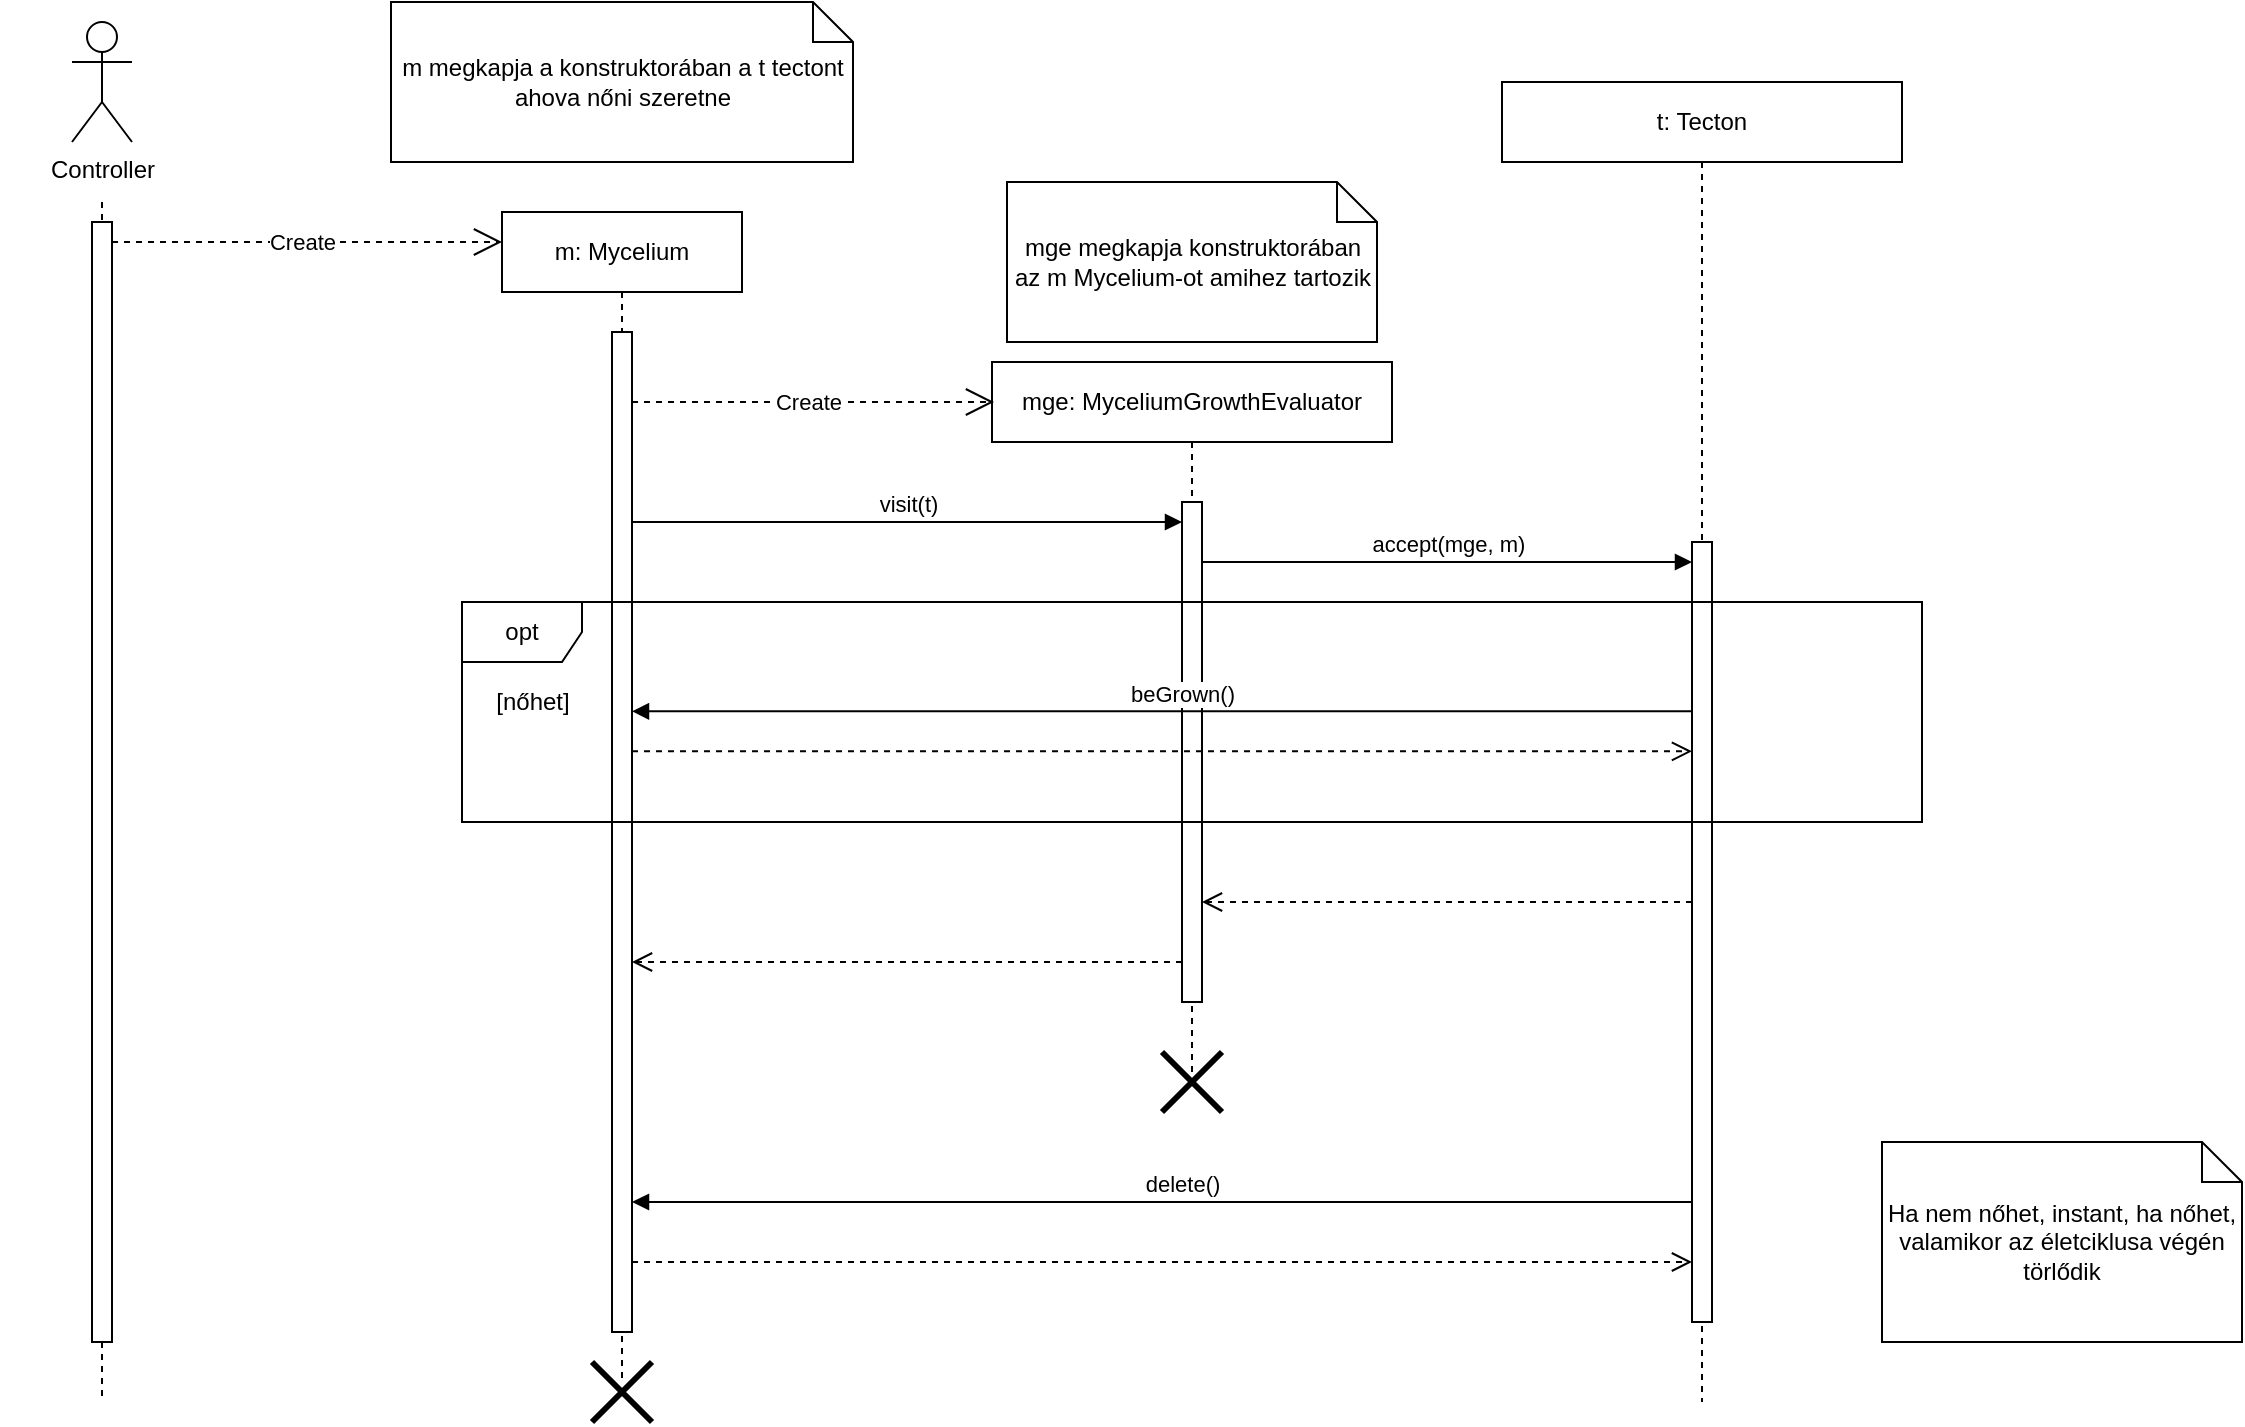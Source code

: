 <mxfile version="26.0.16" pages="8">
  <diagram name="MyceliumGrow" id="os-rR_QZ68PfVQjUXK_l">
    <mxGraphModel dx="1687" dy="984" grid="1" gridSize="10" guides="1" tooltips="1" connect="1" arrows="1" fold="1" page="1" pageScale="1" pageWidth="827" pageHeight="1169" math="0" shadow="0">
      <root>
        <mxCell id="0" />
        <mxCell id="1" parent="0" />
        <mxCell id="lVFUm1nHSPRErQTZZV4C-1" value="" style="shape=umlLifeline;perimeter=lifelinePerimeter;whiteSpace=wrap;html=1;container=1;dropTarget=0;collapsible=0;recursiveResize=0;outlineConnect=0;portConstraint=eastwest;newEdgeStyle={&quot;curved&quot;:0,&quot;rounded&quot;:0};size=0;" parent="1" vertex="1">
          <mxGeometry x="10" y="130" width="100" height="600" as="geometry" />
        </mxCell>
        <mxCell id="lVFUm1nHSPRErQTZZV4C-6" value="" style="html=1;points=[[0,0,0,0,5],[0,1,0,0,-5],[1,0,0,0,5],[1,1,0,0,-5]];perimeter=orthogonalPerimeter;outlineConnect=0;targetShapes=umlLifeline;portConstraint=eastwest;newEdgeStyle={&quot;curved&quot;:0,&quot;rounded&quot;:0};" parent="lVFUm1nHSPRErQTZZV4C-1" vertex="1">
          <mxGeometry x="45" y="10" width="10" height="560" as="geometry" />
        </mxCell>
        <mxCell id="lVFUm1nHSPRErQTZZV4C-2" value="Controller" style="shape=umlActor;verticalLabelPosition=bottom;verticalAlign=top;html=1;" parent="1" vertex="1">
          <mxGeometry x="45" y="40" width="30" height="60" as="geometry" />
        </mxCell>
        <mxCell id="lVFUm1nHSPRErQTZZV4C-3" value="m: Mycelium" style="shape=umlLifeline;perimeter=lifelinePerimeter;whiteSpace=wrap;html=1;container=1;dropTarget=0;collapsible=0;recursiveResize=0;outlineConnect=0;portConstraint=eastwest;newEdgeStyle={&quot;curved&quot;:0,&quot;rounded&quot;:0};size=40;" parent="1" vertex="1">
          <mxGeometry x="260" y="135" width="120" height="585" as="geometry" />
        </mxCell>
        <mxCell id="lVFUm1nHSPRErQTZZV4C-7" value="" style="html=1;points=[[0,0,0,0,5],[0,1,0,0,-5],[1,0,0,0,5],[1,1,0,0,-5]];perimeter=orthogonalPerimeter;outlineConnect=0;targetShapes=umlLifeline;portConstraint=eastwest;newEdgeStyle={&quot;curved&quot;:0,&quot;rounded&quot;:0};" parent="lVFUm1nHSPRErQTZZV4C-3" vertex="1">
          <mxGeometry x="55" y="60" width="10" height="500" as="geometry" />
        </mxCell>
        <mxCell id="lVFUm1nHSPRErQTZZV4C-4" value="Create" style="endArrow=open;endSize=12;dashed=1;html=1;rounded=0;" parent="1" source="lVFUm1nHSPRErQTZZV4C-6" edge="1">
          <mxGeometry x="-0.026" width="160" relative="1" as="geometry">
            <mxPoint x="70" y="150" as="sourcePoint" />
            <mxPoint x="260" y="150" as="targetPoint" />
            <mxPoint as="offset" />
          </mxGeometry>
        </mxCell>
        <mxCell id="lVFUm1nHSPRErQTZZV4C-5" value="&lt;span data-end=&quot;171&quot; data-start=&quot;144&quot;&gt;mge: MyceliumGrowthEvaluator&lt;/span&gt; " style="shape=umlLifeline;perimeter=lifelinePerimeter;whiteSpace=wrap;html=1;container=1;dropTarget=0;collapsible=0;recursiveResize=0;outlineConnect=0;portConstraint=eastwest;newEdgeStyle={&quot;curved&quot;:0,&quot;rounded&quot;:0};size=40;" parent="1" vertex="1">
          <mxGeometry x="505" y="210" width="200" height="360" as="geometry" />
        </mxCell>
        <mxCell id="lVFUm1nHSPRErQTZZV4C-8" value="" style="html=1;points=[[0,0,0,0,5],[0,1,0,0,-5],[1,0,0,0,5],[1,1,0,0,-5]];perimeter=orthogonalPerimeter;outlineConnect=0;targetShapes=umlLifeline;portConstraint=eastwest;newEdgeStyle={&quot;curved&quot;:0,&quot;rounded&quot;:0};" parent="lVFUm1nHSPRErQTZZV4C-5" vertex="1">
          <mxGeometry x="95" y="70" width="10" height="250" as="geometry" />
        </mxCell>
        <mxCell id="lVFUm1nHSPRErQTZZV4C-9" value="visit(t)" style="html=1;verticalAlign=bottom;endArrow=block;curved=0;rounded=0;" parent="1" edge="1">
          <mxGeometry relative="1" as="geometry">
            <mxPoint x="325" y="290" as="sourcePoint" />
            <mxPoint x="600.0" y="290" as="targetPoint" />
          </mxGeometry>
        </mxCell>
        <mxCell id="lVFUm1nHSPRErQTZZV4C-11" value="&lt;span data-end=&quot;171&quot; data-start=&quot;144&quot;&gt;t: Tecton&lt;/span&gt; " style="shape=umlLifeline;perimeter=lifelinePerimeter;whiteSpace=wrap;html=1;container=1;dropTarget=0;collapsible=0;recursiveResize=0;outlineConnect=0;portConstraint=eastwest;newEdgeStyle={&quot;curved&quot;:0,&quot;rounded&quot;:0};size=40;" parent="1" vertex="1">
          <mxGeometry x="760" y="70" width="200" height="660" as="geometry" />
        </mxCell>
        <mxCell id="lVFUm1nHSPRErQTZZV4C-13" value="" style="html=1;points=[[0,0,0,0,5],[0,1,0,0,-5],[1,0,0,0,5],[1,1,0,0,-5]];perimeter=orthogonalPerimeter;outlineConnect=0;targetShapes=umlLifeline;portConstraint=eastwest;newEdgeStyle={&quot;curved&quot;:0,&quot;rounded&quot;:0};" parent="lVFUm1nHSPRErQTZZV4C-11" vertex="1">
          <mxGeometry x="95" y="230" width="10" height="390" as="geometry" />
        </mxCell>
        <mxCell id="lVFUm1nHSPRErQTZZV4C-14" value="accept(mge, m)" style="html=1;verticalAlign=bottom;endArrow=block;curved=0;rounded=0;" parent="1" source="lVFUm1nHSPRErQTZZV4C-8" target="lVFUm1nHSPRErQTZZV4C-13" edge="1">
          <mxGeometry relative="1" as="geometry">
            <mxPoint x="730" y="225" as="sourcePoint" />
            <Array as="points">
              <mxPoint x="740" y="310" />
            </Array>
          </mxGeometry>
        </mxCell>
        <mxCell id="lVFUm1nHSPRErQTZZV4C-15" value="" style="html=1;verticalAlign=bottom;endArrow=open;dashed=1;endSize=8;curved=0;rounded=0;" parent="1" edge="1">
          <mxGeometry relative="1" as="geometry">
            <mxPoint x="610.0" y="480" as="targetPoint" />
            <mxPoint x="855.0" y="480" as="sourcePoint" />
            <Array as="points">
              <mxPoint x="730" y="480" />
            </Array>
          </mxGeometry>
        </mxCell>
        <mxCell id="lVFUm1nHSPRErQTZZV4C-17" value="opt" style="shape=umlFrame;whiteSpace=wrap;html=1;pointerEvents=0;" parent="1" vertex="1">
          <mxGeometry x="240" y="330" width="730" height="110" as="geometry" />
        </mxCell>
        <mxCell id="lVFUm1nHSPRErQTZZV4C-19" value="[nőhet]" style="text;html=1;align=center;verticalAlign=middle;resizable=0;points=[];autosize=1;" parent="1" vertex="1">
          <mxGeometry x="245" y="365" width="60" height="30" as="geometry" />
        </mxCell>
        <mxCell id="lVFUm1nHSPRErQTZZV4C-21" value="beGrown()" style="html=1;verticalAlign=bottom;endArrow=block;curved=0;rounded=0;" parent="1" edge="1">
          <mxGeometry x="-0.038" relative="1" as="geometry">
            <mxPoint x="855.0" y="384.66" as="sourcePoint" />
            <mxPoint x="325" y="384.66" as="targetPoint" />
            <Array as="points">
              <mxPoint x="600" y="384.66" />
            </Array>
            <mxPoint as="offset" />
          </mxGeometry>
        </mxCell>
        <mxCell id="lVFUm1nHSPRErQTZZV4C-22" value="" style="html=1;verticalAlign=bottom;endArrow=open;dashed=1;endSize=8;curved=0;rounded=0;" parent="1" edge="1">
          <mxGeometry relative="1" as="geometry">
            <mxPoint x="855.0" y="404.66" as="targetPoint" />
            <mxPoint x="325" y="404.66" as="sourcePoint" />
            <Array as="points">
              <mxPoint x="590" y="404.66" />
            </Array>
          </mxGeometry>
        </mxCell>
        <mxCell id="lVFUm1nHSPRErQTZZV4C-26" value="" style="html=1;verticalAlign=bottom;endArrow=open;dashed=1;endSize=8;curved=0;rounded=0;" parent="1" edge="1">
          <mxGeometry relative="1" as="geometry">
            <mxPoint x="325" y="510" as="targetPoint" />
            <mxPoint x="600.0" y="510" as="sourcePoint" />
          </mxGeometry>
        </mxCell>
        <mxCell id="lVFUm1nHSPRErQTZZV4C-28" value="Create" style="endArrow=open;endSize=12;dashed=1;html=1;rounded=0;" parent="1" source="lVFUm1nHSPRErQTZZV4C-7" edge="1">
          <mxGeometry x="-0.026" width="160" relative="1" as="geometry">
            <mxPoint x="322" y="230" as="sourcePoint" />
            <mxPoint x="506" y="230" as="targetPoint" />
            <mxPoint as="offset" />
          </mxGeometry>
        </mxCell>
        <mxCell id="lVFUm1nHSPRErQTZZV4C-29" value="" style="shape=umlDestroy;whiteSpace=wrap;html=1;strokeWidth=3;targetShapes=umlLifeline;" parent="1" vertex="1">
          <mxGeometry x="590" y="555" width="30" height="30" as="geometry" />
        </mxCell>
        <mxCell id="lVFUm1nHSPRErQTZZV4C-24" value="delete()" style="html=1;verticalAlign=bottom;endArrow=block;curved=0;rounded=0;" parent="1" edge="1">
          <mxGeometry x="-0.038" relative="1" as="geometry">
            <mxPoint x="855" y="630" as="sourcePoint" />
            <mxPoint x="325" y="630" as="targetPoint" />
            <Array as="points">
              <mxPoint x="600" y="630" />
            </Array>
            <mxPoint as="offset" />
          </mxGeometry>
        </mxCell>
        <mxCell id="lVFUm1nHSPRErQTZZV4C-25" value="" style="html=1;verticalAlign=bottom;endArrow=open;dashed=1;endSize=8;curved=0;rounded=0;" parent="1" edge="1">
          <mxGeometry relative="1" as="geometry">
            <mxPoint x="855.0" y="660" as="targetPoint" />
            <mxPoint x="325" y="660" as="sourcePoint" />
            <Array as="points">
              <mxPoint x="600" y="660" />
            </Array>
          </mxGeometry>
        </mxCell>
        <mxCell id="lVFUm1nHSPRErQTZZV4C-23" value="" style="shape=umlDestroy;whiteSpace=wrap;html=1;strokeWidth=3;targetShapes=umlLifeline;" parent="1" vertex="1">
          <mxGeometry x="305" y="710" width="30" height="30" as="geometry" />
        </mxCell>
        <mxCell id="aKTHg6ExhLx2GfZnhrRb-1" value="Ha nem nőhet, instant, ha nőhet, valamikor az életciklusa végén törlődik" style="shape=note;size=20;whiteSpace=wrap;html=1;" vertex="1" parent="1">
          <mxGeometry x="950" y="600" width="180" height="100" as="geometry" />
        </mxCell>
        <mxCell id="1KxoVsYjL2CxhF_v484l-1" value="m megkapja a konstruktorában a t tectont ahova nőni szeretne" style="shape=note;size=20;whiteSpace=wrap;html=1;" vertex="1" parent="1">
          <mxGeometry x="204.5" y="30" width="231" height="80" as="geometry" />
        </mxCell>
        <mxCell id="ZySD1Oni84O6KQRZwVa7-1" value="mge megkapja konstruktorában az m Mycelium-ot amihez tartozik" style="shape=note;size=20;whiteSpace=wrap;html=1;" vertex="1" parent="1">
          <mxGeometry x="512.5" y="120" width="185" height="80" as="geometry" />
        </mxCell>
      </root>
    </mxGraphModel>
  </diagram>
  <diagram name="MushroomBodyGrow" id="AVvhuX0Fgh2cvZuT2BZJ">
    <mxGraphModel dx="1434" dy="836" grid="1" gridSize="10" guides="1" tooltips="1" connect="1" arrows="1" fold="1" page="1" pageScale="1" pageWidth="827" pageHeight="1169" math="0" shadow="0">
      <root>
        <mxCell id="8-Ozfsdct8C57TaCM86q-0" />
        <mxCell id="8-Ozfsdct8C57TaCM86q-1" parent="8-Ozfsdct8C57TaCM86q-0" />
        <mxCell id="8-Ozfsdct8C57TaCM86q-2" value="" style="shape=umlLifeline;perimeter=lifelinePerimeter;whiteSpace=wrap;html=1;container=1;dropTarget=0;collapsible=0;recursiveResize=0;outlineConnect=0;portConstraint=eastwest;newEdgeStyle={&quot;curved&quot;:0,&quot;rounded&quot;:0};size=0;" vertex="1" parent="8-Ozfsdct8C57TaCM86q-1">
          <mxGeometry x="10" y="130" width="100" height="600" as="geometry" />
        </mxCell>
        <mxCell id="8-Ozfsdct8C57TaCM86q-3" value="" style="html=1;points=[[0,0,0,0,5],[0,1,0,0,-5],[1,0,0,0,5],[1,1,0,0,-5]];perimeter=orthogonalPerimeter;outlineConnect=0;targetShapes=umlLifeline;portConstraint=eastwest;newEdgeStyle={&quot;curved&quot;:0,&quot;rounded&quot;:0};" vertex="1" parent="8-Ozfsdct8C57TaCM86q-2">
          <mxGeometry x="45" y="10" width="10" height="560" as="geometry" />
        </mxCell>
        <mxCell id="8-Ozfsdct8C57TaCM86q-4" value="Controller" style="shape=umlActor;verticalLabelPosition=bottom;verticalAlign=top;html=1;" vertex="1" parent="8-Ozfsdct8C57TaCM86q-1">
          <mxGeometry x="45" y="40" width="30" height="60" as="geometry" />
        </mxCell>
        <mxCell id="8-Ozfsdct8C57TaCM86q-5" value="mb: MushroomBody" style="shape=umlLifeline;perimeter=lifelinePerimeter;whiteSpace=wrap;html=1;container=1;dropTarget=0;collapsible=0;recursiveResize=0;outlineConnect=0;portConstraint=eastwest;newEdgeStyle={&quot;curved&quot;:0,&quot;rounded&quot;:0};size=40;" vertex="1" parent="8-Ozfsdct8C57TaCM86q-1">
          <mxGeometry x="260" y="135" width="120" height="585" as="geometry" />
        </mxCell>
        <mxCell id="8-Ozfsdct8C57TaCM86q-6" value="" style="html=1;points=[[0,0,0,0,5],[0,1,0,0,-5],[1,0,0,0,5],[1,1,0,0,-5]];perimeter=orthogonalPerimeter;outlineConnect=0;targetShapes=umlLifeline;portConstraint=eastwest;newEdgeStyle={&quot;curved&quot;:0,&quot;rounded&quot;:0};" vertex="1" parent="8-Ozfsdct8C57TaCM86q-5">
          <mxGeometry x="55" y="60" width="10" height="500" as="geometry" />
        </mxCell>
        <mxCell id="8-Ozfsdct8C57TaCM86q-7" value="Create" style="endArrow=open;endSize=12;dashed=1;html=1;rounded=0;" edge="1" parent="8-Ozfsdct8C57TaCM86q-1" source="8-Ozfsdct8C57TaCM86q-3">
          <mxGeometry x="-0.026" width="160" relative="1" as="geometry">
            <mxPoint x="70" y="150" as="sourcePoint" />
            <mxPoint x="260" y="150" as="targetPoint" />
            <mxPoint as="offset" />
          </mxGeometry>
        </mxCell>
        <mxCell id="8-Ozfsdct8C57TaCM86q-8" value="&lt;span data-end=&quot;171&quot; data-start=&quot;144&quot;&gt;mbge: MushroomBodyGrowthEvaluator&lt;/span&gt; " style="shape=umlLifeline;perimeter=lifelinePerimeter;whiteSpace=wrap;html=1;container=1;dropTarget=0;collapsible=0;recursiveResize=0;outlineConnect=0;portConstraint=eastwest;newEdgeStyle={&quot;curved&quot;:0,&quot;rounded&quot;:0};size=40;" vertex="1" parent="8-Ozfsdct8C57TaCM86q-1">
          <mxGeometry x="505" y="210" width="200" height="360" as="geometry" />
        </mxCell>
        <mxCell id="8-Ozfsdct8C57TaCM86q-9" value="" style="html=1;points=[[0,0,0,0,5],[0,1,0,0,-5],[1,0,0,0,5],[1,1,0,0,-5]];perimeter=orthogonalPerimeter;outlineConnect=0;targetShapes=umlLifeline;portConstraint=eastwest;newEdgeStyle={&quot;curved&quot;:0,&quot;rounded&quot;:0};" vertex="1" parent="8-Ozfsdct8C57TaCM86q-8">
          <mxGeometry x="95" y="70" width="10" height="260" as="geometry" />
        </mxCell>
        <mxCell id="8-Ozfsdct8C57TaCM86q-10" value="visit(t)" style="html=1;verticalAlign=bottom;endArrow=block;curved=0;rounded=0;" edge="1" parent="8-Ozfsdct8C57TaCM86q-1">
          <mxGeometry relative="1" as="geometry">
            <mxPoint x="325" y="290" as="sourcePoint" />
            <mxPoint x="600.0" y="290" as="targetPoint" />
          </mxGeometry>
        </mxCell>
        <mxCell id="8-Ozfsdct8C57TaCM86q-11" value="&lt;span data-end=&quot;171&quot; data-start=&quot;144&quot;&gt;t: Tecton&lt;/span&gt; " style="shape=umlLifeline;perimeter=lifelinePerimeter;whiteSpace=wrap;html=1;container=1;dropTarget=0;collapsible=0;recursiveResize=0;outlineConnect=0;portConstraint=eastwest;newEdgeStyle={&quot;curved&quot;:0,&quot;rounded&quot;:0};size=40;" vertex="1" parent="8-Ozfsdct8C57TaCM86q-1">
          <mxGeometry x="760" y="70" width="200" height="660" as="geometry" />
        </mxCell>
        <mxCell id="8-Ozfsdct8C57TaCM86q-12" value="" style="html=1;points=[[0,0,0,0,5],[0,1,0,0,-5],[1,0,0,0,5],[1,1,0,0,-5]];perimeter=orthogonalPerimeter;outlineConnect=0;targetShapes=umlLifeline;portConstraint=eastwest;newEdgeStyle={&quot;curved&quot;:0,&quot;rounded&quot;:0};" vertex="1" parent="8-Ozfsdct8C57TaCM86q-11">
          <mxGeometry x="95" y="230" width="10" height="390" as="geometry" />
        </mxCell>
        <mxCell id="8-Ozfsdct8C57TaCM86q-13" value="accept(mbge, mb)" style="html=1;verticalAlign=bottom;endArrow=block;curved=0;rounded=0;" edge="1" parent="8-Ozfsdct8C57TaCM86q-1" source="8-Ozfsdct8C57TaCM86q-9" target="8-Ozfsdct8C57TaCM86q-12">
          <mxGeometry relative="1" as="geometry">
            <mxPoint x="730" y="225" as="sourcePoint" />
            <Array as="points">
              <mxPoint x="740" y="310" />
            </Array>
          </mxGeometry>
        </mxCell>
        <mxCell id="8-Ozfsdct8C57TaCM86q-14" value="" style="html=1;verticalAlign=bottom;endArrow=open;dashed=1;endSize=8;curved=0;rounded=0;" edge="1" parent="8-Ozfsdct8C57TaCM86q-1">
          <mxGeometry relative="1" as="geometry">
            <mxPoint x="610.0" y="480" as="targetPoint" />
            <mxPoint x="855.0" y="480" as="sourcePoint" />
            <Array as="points">
              <mxPoint x="730" y="480" />
            </Array>
          </mxGeometry>
        </mxCell>
        <mxCell id="8-Ozfsdct8C57TaCM86q-15" value="opt" style="shape=umlFrame;whiteSpace=wrap;html=1;pointerEvents=0;" vertex="1" parent="8-Ozfsdct8C57TaCM86q-1">
          <mxGeometry x="240" y="330" width="730" height="110" as="geometry" />
        </mxCell>
        <mxCell id="8-Ozfsdct8C57TaCM86q-16" value="[nőhet]" style="text;html=1;align=center;verticalAlign=middle;resizable=0;points=[];autosize=1;" vertex="1" parent="8-Ozfsdct8C57TaCM86q-1">
          <mxGeometry x="245" y="365" width="60" height="30" as="geometry" />
        </mxCell>
        <mxCell id="8-Ozfsdct8C57TaCM86q-17" value="beGrown()" style="html=1;verticalAlign=bottom;endArrow=block;curved=0;rounded=0;" edge="1" parent="8-Ozfsdct8C57TaCM86q-1">
          <mxGeometry x="-0.038" relative="1" as="geometry">
            <mxPoint x="855.0" y="384.66" as="sourcePoint" />
            <mxPoint x="325" y="384.66" as="targetPoint" />
            <Array as="points">
              <mxPoint x="600" y="384.66" />
            </Array>
            <mxPoint as="offset" />
          </mxGeometry>
        </mxCell>
        <mxCell id="8-Ozfsdct8C57TaCM86q-18" value="" style="html=1;verticalAlign=bottom;endArrow=open;dashed=1;endSize=8;curved=0;rounded=0;" edge="1" parent="8-Ozfsdct8C57TaCM86q-1">
          <mxGeometry relative="1" as="geometry">
            <mxPoint x="855.0" y="404.66" as="targetPoint" />
            <mxPoint x="325" y="404.66" as="sourcePoint" />
            <Array as="points">
              <mxPoint x="590" y="404.66" />
            </Array>
          </mxGeometry>
        </mxCell>
        <mxCell id="8-Ozfsdct8C57TaCM86q-19" value="" style="html=1;verticalAlign=bottom;endArrow=open;dashed=1;endSize=8;curved=0;rounded=0;" edge="1" parent="8-Ozfsdct8C57TaCM86q-1">
          <mxGeometry relative="1" as="geometry">
            <mxPoint x="325" y="510" as="targetPoint" />
            <mxPoint x="600.0" y="510" as="sourcePoint" />
          </mxGeometry>
        </mxCell>
        <mxCell id="8-Ozfsdct8C57TaCM86q-20" value="Create" style="endArrow=open;endSize=12;dashed=1;html=1;rounded=0;" edge="1" parent="8-Ozfsdct8C57TaCM86q-1" source="8-Ozfsdct8C57TaCM86q-6">
          <mxGeometry x="-0.026" width="160" relative="1" as="geometry">
            <mxPoint x="322" y="230" as="sourcePoint" />
            <mxPoint x="506" y="230" as="targetPoint" />
            <mxPoint as="offset" />
          </mxGeometry>
        </mxCell>
        <mxCell id="8-Ozfsdct8C57TaCM86q-21" value="" style="shape=umlDestroy;whiteSpace=wrap;html=1;strokeWidth=3;targetShapes=umlLifeline;" vertex="1" parent="8-Ozfsdct8C57TaCM86q-1">
          <mxGeometry x="590" y="555" width="30" height="30" as="geometry" />
        </mxCell>
        <mxCell id="8-Ozfsdct8C57TaCM86q-22" value="delete()" style="html=1;verticalAlign=bottom;endArrow=block;curved=0;rounded=0;" edge="1" parent="8-Ozfsdct8C57TaCM86q-1">
          <mxGeometry x="-0.038" relative="1" as="geometry">
            <mxPoint x="855" y="630" as="sourcePoint" />
            <mxPoint x="325" y="630" as="targetPoint" />
            <Array as="points">
              <mxPoint x="600" y="630" />
            </Array>
            <mxPoint as="offset" />
          </mxGeometry>
        </mxCell>
        <mxCell id="8-Ozfsdct8C57TaCM86q-23" value="" style="html=1;verticalAlign=bottom;endArrow=open;dashed=1;endSize=8;curved=0;rounded=0;" edge="1" parent="8-Ozfsdct8C57TaCM86q-1">
          <mxGeometry relative="1" as="geometry">
            <mxPoint x="855.0" y="660" as="targetPoint" />
            <mxPoint x="325" y="660" as="sourcePoint" />
            <Array as="points">
              <mxPoint x="600" y="660" />
            </Array>
          </mxGeometry>
        </mxCell>
        <mxCell id="8-Ozfsdct8C57TaCM86q-24" value="" style="shape=umlDestroy;whiteSpace=wrap;html=1;strokeWidth=3;targetShapes=umlLifeline;" vertex="1" parent="8-Ozfsdct8C57TaCM86q-1">
          <mxGeometry x="305" y="710" width="30" height="30" as="geometry" />
        </mxCell>
        <mxCell id="8-Ozfsdct8C57TaCM86q-25" value="Ha nem nőhet, instant, ha nőhet, valamikor az életciklusa végén törlődik" style="shape=note;size=20;whiteSpace=wrap;html=1;" vertex="1" parent="8-Ozfsdct8C57TaCM86q-1">
          <mxGeometry x="950" y="600" width="180" height="100" as="geometry" />
        </mxCell>
        <mxCell id="SA7R8VRZ1dKbGyUjFMgK-0" value="mb megkapja a konstruktorában a t tectont ahova nőni szeretne" style="shape=note;size=20;whiteSpace=wrap;html=1;" vertex="1" parent="8-Ozfsdct8C57TaCM86q-1">
          <mxGeometry x="196.25" y="30" width="247.5" height="80" as="geometry" />
        </mxCell>
        <mxCell id="SA7R8VRZ1dKbGyUjFMgK-1" value="mbge megkapja konstruktorában az mb MushroomBody-t amihez tartozik" style="shape=note;size=20;whiteSpace=wrap;html=1;" vertex="1" parent="8-Ozfsdct8C57TaCM86q-1">
          <mxGeometry x="512.5" y="120" width="185" height="80" as="geometry" />
        </mxCell>
      </root>
    </mxGraphModel>
  </diagram>
  <diagram id="di32PcxvHkJ_G0L5s2Sh" name="MushroomBodyEject">
    <mxGraphModel dx="1434" dy="836" grid="1" gridSize="10" guides="1" tooltips="1" connect="1" arrows="1" fold="1" page="1" pageScale="1" pageWidth="827" pageHeight="1169" math="0" shadow="0">
      <root>
        <mxCell id="0" />
        <mxCell id="1" parent="0" />
        <mxCell id="OIX6oTfRHXlpQNTjHoEB-1" value="mb: Mushroombody" style="shape=umlLifeline;perimeter=lifelinePerimeter;whiteSpace=wrap;html=1;container=1;dropTarget=0;collapsible=0;recursiveResize=0;outlineConnect=0;portConstraint=eastwest;newEdgeStyle={&quot;curved&quot;:0,&quot;rounded&quot;:0};" parent="1" vertex="1">
          <mxGeometry x="60" y="40" width="120" height="400" as="geometry" />
        </mxCell>
        <mxCell id="OIX6oTfRHXlpQNTjHoEB-12" value="" style="html=1;points=[[0,0,0,0,5],[0,1,0,0,-5],[1,0,0,0,5],[1,1,0,0,-5]];perimeter=orthogonalPerimeter;outlineConnect=0;targetShapes=umlLifeline;portConstraint=eastwest;newEdgeStyle={&quot;curved&quot;:0,&quot;rounded&quot;:0};" parent="OIX6oTfRHXlpQNTjHoEB-1" vertex="1">
          <mxGeometry x="55" y="70" width="10" height="270" as="geometry" />
        </mxCell>
        <mxCell id="OIX6oTfRHXlpQNTjHoEB-2" value="target: Tecton" style="shape=umlLifeline;perimeter=lifelinePerimeter;whiteSpace=wrap;html=1;container=1;dropTarget=0;collapsible=0;recursiveResize=0;outlineConnect=0;portConstraint=eastwest;newEdgeStyle={&quot;curved&quot;:0,&quot;rounded&quot;:0};" parent="1" vertex="1">
          <mxGeometry x="430" y="40" width="120" height="400" as="geometry" />
        </mxCell>
        <mxCell id="OIX6oTfRHXlpQNTjHoEB-3" value="location: Tecton" style="shape=umlLifeline;perimeter=lifelinePerimeter;whiteSpace=wrap;html=1;container=1;dropTarget=0;collapsible=0;recursiveResize=0;outlineConnect=0;portConstraint=eastwest;newEdgeStyle={&quot;curved&quot;:0,&quot;rounded&quot;:0};" parent="1" vertex="1">
          <mxGeometry x="250" y="40" width="120" height="400" as="geometry" />
        </mxCell>
        <mxCell id="OIX6oTfRHXlpQNTjHoEB-4" value="" style="html=1;points=[[0,0,0,0,5],[0,1,0,0,-5],[1,0,0,0,5],[1,1,0,0,-5]];perimeter=orthogonalPerimeter;outlineConnect=0;targetShapes=umlLifeline;portConstraint=eastwest;newEdgeStyle={&quot;curved&quot;:0,&quot;rounded&quot;:0};" parent="OIX6oTfRHXlpQNTjHoEB-3" vertex="1">
          <mxGeometry x="55" y="80" width="10" height="80" as="geometry" />
        </mxCell>
        <mxCell id="OIX6oTfRHXlpQNTjHoEB-5" value="distance(target)" style="html=1;verticalAlign=bottom;endArrow=block;curved=0;rounded=0;entryX=0;entryY=0;entryDx=0;entryDy=5;" parent="1" source="OIX6oTfRHXlpQNTjHoEB-12" target="OIX6oTfRHXlpQNTjHoEB-4" edge="1">
          <mxGeometry relative="1" as="geometry">
            <mxPoint x="120" y="125" as="sourcePoint" />
          </mxGeometry>
        </mxCell>
        <mxCell id="OIX6oTfRHXlpQNTjHoEB-6" value="" style="html=1;verticalAlign=bottom;endArrow=open;dashed=1;endSize=8;curved=0;rounded=0;exitX=0;exitY=1;exitDx=0;exitDy=-5;" parent="1" source="OIX6oTfRHXlpQNTjHoEB-4" target="OIX6oTfRHXlpQNTjHoEB-12" edge="1">
          <mxGeometry relative="1" as="geometry">
            <mxPoint x="120" y="195" as="targetPoint" />
          </mxGeometry>
        </mxCell>
        <mxCell id="OIX6oTfRHXlpQNTjHoEB-7" value="&lt;div&gt;opt&lt;/div&gt;" style="shape=umlFrame;whiteSpace=wrap;html=1;pointerEvents=0;" parent="1" vertex="1">
          <mxGeometry x="30" y="220" width="530" height="130" as="geometry" />
        </mxCell>
        <mxCell id="OIX6oTfRHXlpQNTjHoEB-8" value="[elég közel van]" style="text;html=1;align=center;verticalAlign=middle;resizable=0;points=[];autosize=1;strokeColor=none;fillColor=none;" parent="1" vertex="1">
          <mxGeometry x="20" y="250" width="110" height="30" as="geometry" />
        </mxCell>
        <mxCell id="OIX6oTfRHXlpQNTjHoEB-9" value="" style="html=1;points=[[0,0,0,0,5],[0,1,0,0,-5],[1,0,0,0,5],[1,1,0,0,-5]];perimeter=orthogonalPerimeter;outlineConnect=0;targetShapes=umlLifeline;portConstraint=eastwest;newEdgeStyle={&quot;curved&quot;:0,&quot;rounded&quot;:0};" parent="1" vertex="1">
          <mxGeometry x="485" y="255" width="10" height="80" as="geometry" />
        </mxCell>
        <mxCell id="OIX6oTfRHXlpQNTjHoEB-10" value="transferSpores(mushroomSpores)" style="html=1;verticalAlign=bottom;endArrow=block;curved=0;rounded=0;entryX=0;entryY=0;entryDx=0;entryDy=5;" parent="1" source="OIX6oTfRHXlpQNTjHoEB-12" target="OIX6oTfRHXlpQNTjHoEB-9" edge="1">
          <mxGeometry relative="1" as="geometry">
            <mxPoint x="120" y="260" as="sourcePoint" />
          </mxGeometry>
        </mxCell>
        <mxCell id="OIX6oTfRHXlpQNTjHoEB-11" value="" style="html=1;verticalAlign=bottom;endArrow=open;dashed=1;endSize=8;curved=0;rounded=0;exitX=0;exitY=1;exitDx=0;exitDy=-5;" parent="1" source="OIX6oTfRHXlpQNTjHoEB-9" target="OIX6oTfRHXlpQNTjHoEB-12" edge="1">
          <mxGeometry x="0.003" relative="1" as="geometry">
            <mxPoint x="120" y="330" as="targetPoint" />
            <mxPoint as="offset" />
          </mxGeometry>
        </mxCell>
        <mxCell id="OIX6oTfRHXlpQNTjHoEB-13" value="ejectSpores(target)" style="html=1;verticalAlign=bottom;startArrow=oval;startFill=1;endArrow=block;startSize=8;curved=0;rounded=0;" parent="1" edge="1">
          <mxGeometry width="60" relative="1" as="geometry">
            <mxPoint x="10" y="130" as="sourcePoint" />
            <mxPoint x="115" y="130" as="targetPoint" />
          </mxGeometry>
        </mxCell>
        <mxCell id="S1HXESxl8Q9jV2bLnWlP-1" value="Elég közel van feltétel függ a kilövések számától: ha nem az utolsó kilövése, akkor a distance értéke 1 kell legyen, ha utolsó kilövése, akkor 1 vagy 2" style="shape=note;size=20;whiteSpace=wrap;html=1;" vertex="1" parent="1">
          <mxGeometry x="590" y="240" width="210" height="100" as="geometry" />
        </mxCell>
      </root>
    </mxGraphModel>
  </diagram>
  <diagram id="n35192QQ9PDpCi8JAzE9" name="EatStunSpore">
    <mxGraphModel dx="1434" dy="836" grid="1" gridSize="10" guides="1" tooltips="1" connect="1" arrows="1" fold="1" page="1" pageScale="1" pageWidth="827" pageHeight="1169" math="0" shadow="0">
      <root>
        <mxCell id="0" />
        <mxCell id="1" parent="0" />
        <mxCell id="e4eeKu0tLdhdqPBlOCCp-1" value="i: Insect" style="shape=umlLifeline;perimeter=lifelinePerimeter;whiteSpace=wrap;html=1;container=1;dropTarget=0;collapsible=0;recursiveResize=0;outlineConnect=0;portConstraint=eastwest;newEdgeStyle={&quot;curved&quot;:0,&quot;rounded&quot;:0};" parent="1" vertex="1">
          <mxGeometry x="80" y="40" width="100" height="280" as="geometry" />
        </mxCell>
        <mxCell id="e4eeKu0tLdhdqPBlOCCp-14" value="" style="html=1;points=[[0,0,0,0,5],[0,1,0,0,-5],[1,0,0,0,5],[1,1,0,0,-5]];perimeter=orthogonalPerimeter;outlineConnect=0;targetShapes=umlLifeline;portConstraint=eastwest;newEdgeStyle={&quot;curved&quot;:0,&quot;rounded&quot;:0};" parent="e4eeKu0tLdhdqPBlOCCp-1" vertex="1">
          <mxGeometry x="45" y="60" width="10" height="190" as="geometry" />
        </mxCell>
        <mxCell id="e4eeKu0tLdhdqPBlOCCp-2" value="location: Tecton" style="shape=umlLifeline;perimeter=lifelinePerimeter;whiteSpace=wrap;html=1;container=1;dropTarget=0;collapsible=0;recursiveResize=0;outlineConnect=0;portConstraint=eastwest;newEdgeStyle={&quot;curved&quot;:0,&quot;rounded&quot;:0};" parent="1" vertex="1">
          <mxGeometry x="245" y="40" width="100" height="280" as="geometry" />
        </mxCell>
        <mxCell id="e4eeKu0tLdhdqPBlOCCp-3" value="spore: StunSpore" style="shape=umlLifeline;perimeter=lifelinePerimeter;whiteSpace=wrap;html=1;container=1;dropTarget=0;collapsible=0;recursiveResize=0;outlineConnect=0;portConstraint=eastwest;newEdgeStyle={&quot;curved&quot;:0,&quot;rounded&quot;:0};" parent="1" vertex="1">
          <mxGeometry x="414" y="40" width="100" height="250" as="geometry" />
        </mxCell>
        <mxCell id="e4eeKu0tLdhdqPBlOCCp-11" value="" style="html=1;points=[[0,0,0,0,5],[0,1,0,0,-5],[1,0,0,0,5],[1,1,0,0,-5]];perimeter=orthogonalPerimeter;outlineConnect=0;targetShapes=umlLifeline;portConstraint=eastwest;newEdgeStyle={&quot;curved&quot;:0,&quot;rounded&quot;:0};" parent="e4eeKu0tLdhdqPBlOCCp-3" vertex="1">
          <mxGeometry x="46" y="100" width="10" height="110" as="geometry" />
        </mxCell>
        <mxCell id="e4eeKu0tLdhdqPBlOCCp-4" value="eatSpore()" style="html=1;verticalAlign=bottom;startArrow=circle;startFill=1;endArrow=open;startSize=6;endSize=8;curved=0;rounded=0;" parent="1" target="e4eeKu0tLdhdqPBlOCCp-14" edge="1">
          <mxGeometry width="80" relative="1" as="geometry">
            <mxPoint x="20" y="110" as="sourcePoint" />
            <mxPoint x="130" y="110" as="targetPoint" />
          </mxGeometry>
        </mxCell>
        <mxCell id="e4eeKu0tLdhdqPBlOCCp-8" value="" style="html=1;points=[[0,0,0,0,5],[0,1,0,0,-5],[1,0,0,0,5],[1,1,0,0,-5]];perimeter=orthogonalPerimeter;outlineConnect=0;targetShapes=umlLifeline;portConstraint=eastwest;newEdgeStyle={&quot;curved&quot;:0,&quot;rounded&quot;:0};" parent="1" vertex="1">
          <mxGeometry x="290" y="130" width="10" height="140" as="geometry" />
        </mxCell>
        <mxCell id="e4eeKu0tLdhdqPBlOCCp-9" value="eatSpore(i)" style="html=1;verticalAlign=bottom;endArrow=block;curved=0;rounded=0;entryX=0;entryY=0;entryDx=0;entryDy=5;" parent="1" source="e4eeKu0tLdhdqPBlOCCp-14" target="e4eeKu0tLdhdqPBlOCCp-8" edge="1">
          <mxGeometry relative="1" as="geometry">
            <mxPoint x="220" y="135" as="sourcePoint" />
          </mxGeometry>
        </mxCell>
        <mxCell id="e4eeKu0tLdhdqPBlOCCp-10" value="" style="html=1;verticalAlign=bottom;endArrow=open;dashed=1;endSize=8;curved=0;rounded=0;exitX=0;exitY=1;exitDx=0;exitDy=-5;" parent="1" source="e4eeKu0tLdhdqPBlOCCp-8" target="e4eeKu0tLdhdqPBlOCCp-14" edge="1">
          <mxGeometry relative="1" as="geometry">
            <mxPoint x="220" y="205" as="targetPoint" />
          </mxGeometry>
        </mxCell>
        <mxCell id="e4eeKu0tLdhdqPBlOCCp-13" value="" style="html=1;verticalAlign=bottom;endArrow=open;dashed=1;endSize=8;curved=0;rounded=0;exitX=0;exitY=1;exitDx=0;exitDy=-5;" parent="1" source="e4eeKu0tLdhdqPBlOCCp-11" target="e4eeKu0tLdhdqPBlOCCp-8" edge="1">
          <mxGeometry relative="1" as="geometry">
            <mxPoint x="390" y="215" as="targetPoint" />
          </mxGeometry>
        </mxCell>
        <mxCell id="e4eeKu0tLdhdqPBlOCCp-12" value="eatSpore(i)" style="html=1;verticalAlign=bottom;endArrow=block;curved=0;rounded=0;entryX=0;entryY=0;entryDx=0;entryDy=5;" parent="1" source="e4eeKu0tLdhdqPBlOCCp-8" target="e4eeKu0tLdhdqPBlOCCp-11" edge="1">
          <mxGeometry relative="1" as="geometry">
            <mxPoint x="390" y="145" as="sourcePoint" />
          </mxGeometry>
        </mxCell>
        <mxCell id="e4eeKu0tLdhdqPBlOCCp-15" value="beStunned()" style="html=1;verticalAlign=bottom;endArrow=block;curved=0;rounded=0;" parent="1" source="e4eeKu0tLdhdqPBlOCCp-11" target="e4eeKu0tLdhdqPBlOCCp-14" edge="1">
          <mxGeometry x="0.003" relative="1" as="geometry">
            <mxPoint x="457.5" y="180" as="sourcePoint" />
            <mxPoint x="132.5" y="180" as="targetPoint" />
            <mxPoint as="offset" />
          </mxGeometry>
        </mxCell>
        <mxCell id="e4eeKu0tLdhdqPBlOCCp-16" value="" style="html=1;verticalAlign=bottom;endArrow=open;dashed=1;endSize=8;curved=0;rounded=0;" parent="1" edge="1">
          <mxGeometry relative="1" as="geometry">
            <mxPoint x="457.5" y="220" as="targetPoint" />
            <mxPoint x="132.5" y="220" as="sourcePoint" />
          </mxGeometry>
        </mxCell>
        <mxCell id="e4eeKu0tLdhdqPBlOCCp-17" value="" style="shape=umlDestroy;whiteSpace=wrap;html=1;strokeWidth=3;targetShapes=umlLifeline;" parent="1" vertex="1">
          <mxGeometry x="449" y="270" width="30" height="30" as="geometry" />
        </mxCell>
      </root>
    </mxGraphModel>
  </diagram>
  <diagram name="EatFastSpore" id="-QN62DAahLfJWlOQvrpE">
    <mxGraphModel dx="1247" dy="727" grid="1" gridSize="10" guides="1" tooltips="1" connect="1" arrows="1" fold="1" page="1" pageScale="1" pageWidth="827" pageHeight="1169" math="0" shadow="0">
      <root>
        <mxCell id="03rtaKB4xk02uRbxNV8t-0" />
        <mxCell id="03rtaKB4xk02uRbxNV8t-1" parent="03rtaKB4xk02uRbxNV8t-0" />
        <mxCell id="03rtaKB4xk02uRbxNV8t-2" value="i: Insect" style="shape=umlLifeline;perimeter=lifelinePerimeter;whiteSpace=wrap;html=1;container=1;dropTarget=0;collapsible=0;recursiveResize=0;outlineConnect=0;portConstraint=eastwest;newEdgeStyle={&quot;curved&quot;:0,&quot;rounded&quot;:0};" vertex="1" parent="03rtaKB4xk02uRbxNV8t-1">
          <mxGeometry x="80" y="40" width="100" height="280" as="geometry" />
        </mxCell>
        <mxCell id="03rtaKB4xk02uRbxNV8t-3" value="" style="html=1;points=[[0,0,0,0,5],[0,1,0,0,-5],[1,0,0,0,5],[1,1,0,0,-5]];perimeter=orthogonalPerimeter;outlineConnect=0;targetShapes=umlLifeline;portConstraint=eastwest;newEdgeStyle={&quot;curved&quot;:0,&quot;rounded&quot;:0};" vertex="1" parent="03rtaKB4xk02uRbxNV8t-2">
          <mxGeometry x="45" y="60" width="10" height="190" as="geometry" />
        </mxCell>
        <mxCell id="03rtaKB4xk02uRbxNV8t-4" value="location: Tecton" style="shape=umlLifeline;perimeter=lifelinePerimeter;whiteSpace=wrap;html=1;container=1;dropTarget=0;collapsible=0;recursiveResize=0;outlineConnect=0;portConstraint=eastwest;newEdgeStyle={&quot;curved&quot;:0,&quot;rounded&quot;:0};" vertex="1" parent="03rtaKB4xk02uRbxNV8t-1">
          <mxGeometry x="245" y="40" width="100" height="280" as="geometry" />
        </mxCell>
        <mxCell id="03rtaKB4xk02uRbxNV8t-5" value="spore: SpeedSpore" style="shape=umlLifeline;perimeter=lifelinePerimeter;whiteSpace=wrap;html=1;container=1;dropTarget=0;collapsible=0;recursiveResize=0;outlineConnect=0;portConstraint=eastwest;newEdgeStyle={&quot;curved&quot;:0,&quot;rounded&quot;:0};" vertex="1" parent="03rtaKB4xk02uRbxNV8t-1">
          <mxGeometry x="414" y="40" width="100" height="240" as="geometry" />
        </mxCell>
        <mxCell id="03rtaKB4xk02uRbxNV8t-6" value="" style="html=1;points=[[0,0,0,0,5],[0,1,0,0,-5],[1,0,0,0,5],[1,1,0,0,-5]];perimeter=orthogonalPerimeter;outlineConnect=0;targetShapes=umlLifeline;portConstraint=eastwest;newEdgeStyle={&quot;curved&quot;:0,&quot;rounded&quot;:0};" vertex="1" parent="03rtaKB4xk02uRbxNV8t-5">
          <mxGeometry x="46" y="100" width="10" height="110" as="geometry" />
        </mxCell>
        <mxCell id="03rtaKB4xk02uRbxNV8t-7" value="eatSpore()" style="html=1;verticalAlign=bottom;startArrow=circle;startFill=1;endArrow=open;startSize=6;endSize=8;curved=0;rounded=0;" edge="1" parent="03rtaKB4xk02uRbxNV8t-1" target="03rtaKB4xk02uRbxNV8t-3">
          <mxGeometry width="80" relative="1" as="geometry">
            <mxPoint x="20" y="110" as="sourcePoint" />
            <mxPoint x="130" y="110" as="targetPoint" />
          </mxGeometry>
        </mxCell>
        <mxCell id="03rtaKB4xk02uRbxNV8t-8" value="" style="html=1;points=[[0,0,0,0,5],[0,1,0,0,-5],[1,0,0,0,5],[1,1,0,0,-5]];perimeter=orthogonalPerimeter;outlineConnect=0;targetShapes=umlLifeline;portConstraint=eastwest;newEdgeStyle={&quot;curved&quot;:0,&quot;rounded&quot;:0};" vertex="1" parent="03rtaKB4xk02uRbxNV8t-1">
          <mxGeometry x="290" y="130" width="10" height="140" as="geometry" />
        </mxCell>
        <mxCell id="03rtaKB4xk02uRbxNV8t-9" value="eatSpore(i)" style="html=1;verticalAlign=bottom;endArrow=block;curved=0;rounded=0;entryX=0;entryY=0;entryDx=0;entryDy=5;" edge="1" parent="03rtaKB4xk02uRbxNV8t-1" source="03rtaKB4xk02uRbxNV8t-3" target="03rtaKB4xk02uRbxNV8t-8">
          <mxGeometry relative="1" as="geometry">
            <mxPoint x="220" y="135" as="sourcePoint" />
          </mxGeometry>
        </mxCell>
        <mxCell id="03rtaKB4xk02uRbxNV8t-10" value="" style="html=1;verticalAlign=bottom;endArrow=open;dashed=1;endSize=8;curved=0;rounded=0;exitX=0;exitY=1;exitDx=0;exitDy=-5;" edge="1" parent="03rtaKB4xk02uRbxNV8t-1" source="03rtaKB4xk02uRbxNV8t-8" target="03rtaKB4xk02uRbxNV8t-3">
          <mxGeometry relative="1" as="geometry">
            <mxPoint x="220" y="205" as="targetPoint" />
          </mxGeometry>
        </mxCell>
        <mxCell id="03rtaKB4xk02uRbxNV8t-11" value="" style="html=1;verticalAlign=bottom;endArrow=open;dashed=1;endSize=8;curved=0;rounded=0;exitX=0;exitY=1;exitDx=0;exitDy=-5;" edge="1" parent="03rtaKB4xk02uRbxNV8t-1" source="03rtaKB4xk02uRbxNV8t-6" target="03rtaKB4xk02uRbxNV8t-8">
          <mxGeometry relative="1" as="geometry">
            <mxPoint x="390" y="215" as="targetPoint" />
          </mxGeometry>
        </mxCell>
        <mxCell id="03rtaKB4xk02uRbxNV8t-12" value="eatSpore(i)" style="html=1;verticalAlign=bottom;endArrow=block;curved=0;rounded=0;entryX=0;entryY=0;entryDx=0;entryDy=5;" edge="1" parent="03rtaKB4xk02uRbxNV8t-1" source="03rtaKB4xk02uRbxNV8t-8" target="03rtaKB4xk02uRbxNV8t-6">
          <mxGeometry relative="1" as="geometry">
            <mxPoint x="390" y="145" as="sourcePoint" />
          </mxGeometry>
        </mxCell>
        <mxCell id="03rtaKB4xk02uRbxNV8t-13" value="beFast&lt;span style=&quot;background-color: light-dark(#ffffff, var(--ge-dark-color, #121212)); color: light-dark(rgb(0, 0, 0), rgb(255, 255, 255));&quot;&gt;()&lt;/span&gt;" style="html=1;verticalAlign=bottom;endArrow=block;curved=0;rounded=0;" edge="1" parent="03rtaKB4xk02uRbxNV8t-1" source="03rtaKB4xk02uRbxNV8t-6" target="03rtaKB4xk02uRbxNV8t-3">
          <mxGeometry x="0.003" relative="1" as="geometry">
            <mxPoint x="457.5" y="180" as="sourcePoint" />
            <mxPoint x="132.5" y="180" as="targetPoint" />
            <mxPoint as="offset" />
          </mxGeometry>
        </mxCell>
        <mxCell id="03rtaKB4xk02uRbxNV8t-14" value="" style="html=1;verticalAlign=bottom;endArrow=open;dashed=1;endSize=8;curved=0;rounded=0;" edge="1" parent="03rtaKB4xk02uRbxNV8t-1">
          <mxGeometry relative="1" as="geometry">
            <mxPoint x="457.5" y="220" as="targetPoint" />
            <mxPoint x="132.5" y="220" as="sourcePoint" />
          </mxGeometry>
        </mxCell>
        <mxCell id="03rtaKB4xk02uRbxNV8t-15" value="" style="shape=umlDestroy;whiteSpace=wrap;html=1;strokeWidth=3;targetShapes=umlLifeline;" vertex="1" parent="03rtaKB4xk02uRbxNV8t-1">
          <mxGeometry x="449" y="270" width="30" height="30" as="geometry" />
        </mxCell>
      </root>
    </mxGraphModel>
  </diagram>
  <diagram name="EatSlowSpore" id="X_UaYURgvzXdNyPGNeUf">
    <mxGraphModel dx="989" dy="577" grid="1" gridSize="10" guides="1" tooltips="1" connect="1" arrows="1" fold="1" page="1" pageScale="1" pageWidth="827" pageHeight="1169" math="0" shadow="0">
      <root>
        <mxCell id="sL_gk0zcLYPHCE3IpuIT-0" />
        <mxCell id="sL_gk0zcLYPHCE3IpuIT-1" parent="sL_gk0zcLYPHCE3IpuIT-0" />
        <mxCell id="sL_gk0zcLYPHCE3IpuIT-2" value="i: Insect" style="shape=umlLifeline;perimeter=lifelinePerimeter;whiteSpace=wrap;html=1;container=1;dropTarget=0;collapsible=0;recursiveResize=0;outlineConnect=0;portConstraint=eastwest;newEdgeStyle={&quot;curved&quot;:0,&quot;rounded&quot;:0};" vertex="1" parent="sL_gk0zcLYPHCE3IpuIT-1">
          <mxGeometry x="80" y="40" width="100" height="280" as="geometry" />
        </mxCell>
        <mxCell id="sL_gk0zcLYPHCE3IpuIT-3" value="" style="html=1;points=[[0,0,0,0,5],[0,1,0,0,-5],[1,0,0,0,5],[1,1,0,0,-5]];perimeter=orthogonalPerimeter;outlineConnect=0;targetShapes=umlLifeline;portConstraint=eastwest;newEdgeStyle={&quot;curved&quot;:0,&quot;rounded&quot;:0};" vertex="1" parent="sL_gk0zcLYPHCE3IpuIT-2">
          <mxGeometry x="45" y="60" width="10" height="190" as="geometry" />
        </mxCell>
        <mxCell id="sL_gk0zcLYPHCE3IpuIT-4" value="location: Tecton" style="shape=umlLifeline;perimeter=lifelinePerimeter;whiteSpace=wrap;html=1;container=1;dropTarget=0;collapsible=0;recursiveResize=0;outlineConnect=0;portConstraint=eastwest;newEdgeStyle={&quot;curved&quot;:0,&quot;rounded&quot;:0};" vertex="1" parent="sL_gk0zcLYPHCE3IpuIT-1">
          <mxGeometry x="245" y="40" width="100" height="280" as="geometry" />
        </mxCell>
        <mxCell id="sL_gk0zcLYPHCE3IpuIT-5" value="spore: SlownessSpore" style="shape=umlLifeline;perimeter=lifelinePerimeter;whiteSpace=wrap;html=1;container=1;dropTarget=0;collapsible=0;recursiveResize=0;outlineConnect=0;portConstraint=eastwest;newEdgeStyle={&quot;curved&quot;:0,&quot;rounded&quot;:0};" vertex="1" parent="sL_gk0zcLYPHCE3IpuIT-1">
          <mxGeometry x="414" y="40" width="100" height="250" as="geometry" />
        </mxCell>
        <mxCell id="sL_gk0zcLYPHCE3IpuIT-6" value="" style="html=1;points=[[0,0,0,0,5],[0,1,0,0,-5],[1,0,0,0,5],[1,1,0,0,-5]];perimeter=orthogonalPerimeter;outlineConnect=0;targetShapes=umlLifeline;portConstraint=eastwest;newEdgeStyle={&quot;curved&quot;:0,&quot;rounded&quot;:0};" vertex="1" parent="sL_gk0zcLYPHCE3IpuIT-5">
          <mxGeometry x="46" y="100" width="10" height="110" as="geometry" />
        </mxCell>
        <mxCell id="sL_gk0zcLYPHCE3IpuIT-7" value="eatSpore()" style="html=1;verticalAlign=bottom;startArrow=circle;startFill=1;endArrow=open;startSize=6;endSize=8;curved=0;rounded=0;" edge="1" parent="sL_gk0zcLYPHCE3IpuIT-1" target="sL_gk0zcLYPHCE3IpuIT-3">
          <mxGeometry width="80" relative="1" as="geometry">
            <mxPoint x="20" y="110" as="sourcePoint" />
            <mxPoint x="130" y="110" as="targetPoint" />
          </mxGeometry>
        </mxCell>
        <mxCell id="sL_gk0zcLYPHCE3IpuIT-8" value="" style="html=1;points=[[0,0,0,0,5],[0,1,0,0,-5],[1,0,0,0,5],[1,1,0,0,-5]];perimeter=orthogonalPerimeter;outlineConnect=0;targetShapes=umlLifeline;portConstraint=eastwest;newEdgeStyle={&quot;curved&quot;:0,&quot;rounded&quot;:0};" vertex="1" parent="sL_gk0zcLYPHCE3IpuIT-1">
          <mxGeometry x="290" y="130" width="10" height="140" as="geometry" />
        </mxCell>
        <mxCell id="sL_gk0zcLYPHCE3IpuIT-9" value="eatSpore(i)" style="html=1;verticalAlign=bottom;endArrow=block;curved=0;rounded=0;entryX=0;entryY=0;entryDx=0;entryDy=5;" edge="1" parent="sL_gk0zcLYPHCE3IpuIT-1" source="sL_gk0zcLYPHCE3IpuIT-3" target="sL_gk0zcLYPHCE3IpuIT-8">
          <mxGeometry relative="1" as="geometry">
            <mxPoint x="220" y="135" as="sourcePoint" />
          </mxGeometry>
        </mxCell>
        <mxCell id="sL_gk0zcLYPHCE3IpuIT-10" value="" style="html=1;verticalAlign=bottom;endArrow=open;dashed=1;endSize=8;curved=0;rounded=0;exitX=0;exitY=1;exitDx=0;exitDy=-5;" edge="1" parent="sL_gk0zcLYPHCE3IpuIT-1" source="sL_gk0zcLYPHCE3IpuIT-8" target="sL_gk0zcLYPHCE3IpuIT-3">
          <mxGeometry relative="1" as="geometry">
            <mxPoint x="220" y="205" as="targetPoint" />
          </mxGeometry>
        </mxCell>
        <mxCell id="sL_gk0zcLYPHCE3IpuIT-11" value="" style="html=1;verticalAlign=bottom;endArrow=open;dashed=1;endSize=8;curved=0;rounded=0;exitX=0;exitY=1;exitDx=0;exitDy=-5;" edge="1" parent="sL_gk0zcLYPHCE3IpuIT-1" source="sL_gk0zcLYPHCE3IpuIT-6" target="sL_gk0zcLYPHCE3IpuIT-8">
          <mxGeometry relative="1" as="geometry">
            <mxPoint x="390" y="215" as="targetPoint" />
          </mxGeometry>
        </mxCell>
        <mxCell id="sL_gk0zcLYPHCE3IpuIT-12" value="eatSpore(i)" style="html=1;verticalAlign=bottom;endArrow=block;curved=0;rounded=0;entryX=0;entryY=0;entryDx=0;entryDy=5;" edge="1" parent="sL_gk0zcLYPHCE3IpuIT-1" source="sL_gk0zcLYPHCE3IpuIT-8" target="sL_gk0zcLYPHCE3IpuIT-6">
          <mxGeometry relative="1" as="geometry">
            <mxPoint x="390" y="145" as="sourcePoint" />
          </mxGeometry>
        </mxCell>
        <mxCell id="sL_gk0zcLYPHCE3IpuIT-13" value="beSlow()" style="html=1;verticalAlign=bottom;endArrow=block;curved=0;rounded=0;" edge="1" parent="sL_gk0zcLYPHCE3IpuIT-1" source="sL_gk0zcLYPHCE3IpuIT-6" target="sL_gk0zcLYPHCE3IpuIT-3">
          <mxGeometry x="0.003" relative="1" as="geometry">
            <mxPoint x="457.5" y="180" as="sourcePoint" />
            <mxPoint x="132.5" y="180" as="targetPoint" />
            <mxPoint as="offset" />
          </mxGeometry>
        </mxCell>
        <mxCell id="sL_gk0zcLYPHCE3IpuIT-14" value="" style="html=1;verticalAlign=bottom;endArrow=open;dashed=1;endSize=8;curved=0;rounded=0;" edge="1" parent="sL_gk0zcLYPHCE3IpuIT-1">
          <mxGeometry relative="1" as="geometry">
            <mxPoint x="457.5" y="220" as="targetPoint" />
            <mxPoint x="132.5" y="220" as="sourcePoint" />
          </mxGeometry>
        </mxCell>
        <mxCell id="sL_gk0zcLYPHCE3IpuIT-15" value="" style="shape=umlDestroy;whiteSpace=wrap;html=1;strokeWidth=3;targetShapes=umlLifeline;" vertex="1" parent="sL_gk0zcLYPHCE3IpuIT-1">
          <mxGeometry x="449" y="270" width="30" height="30" as="geometry" />
        </mxCell>
      </root>
    </mxGraphModel>
  </diagram>
  <diagram name="EatCannotCutSpore" id="ClXC-08mPH2KSmgQPazf">
    <mxGraphModel dx="989" dy="577" grid="1" gridSize="10" guides="1" tooltips="1" connect="1" arrows="1" fold="1" page="1" pageScale="1" pageWidth="827" pageHeight="1169" math="0" shadow="0">
      <root>
        <mxCell id="JvzJ1yX0QGIERUDQmvE5-0" />
        <mxCell id="JvzJ1yX0QGIERUDQmvE5-1" parent="JvzJ1yX0QGIERUDQmvE5-0" />
        <mxCell id="JvzJ1yX0QGIERUDQmvE5-2" value="i: Insect" style="shape=umlLifeline;perimeter=lifelinePerimeter;whiteSpace=wrap;html=1;container=1;dropTarget=0;collapsible=0;recursiveResize=0;outlineConnect=0;portConstraint=eastwest;newEdgeStyle={&quot;curved&quot;:0,&quot;rounded&quot;:0};" vertex="1" parent="JvzJ1yX0QGIERUDQmvE5-1">
          <mxGeometry x="80" y="40" width="100" height="280" as="geometry" />
        </mxCell>
        <mxCell id="JvzJ1yX0QGIERUDQmvE5-3" value="" style="html=1;points=[[0,0,0,0,5],[0,1,0,0,-5],[1,0,0,0,5],[1,1,0,0,-5]];perimeter=orthogonalPerimeter;outlineConnect=0;targetShapes=umlLifeline;portConstraint=eastwest;newEdgeStyle={&quot;curved&quot;:0,&quot;rounded&quot;:0};" vertex="1" parent="JvzJ1yX0QGIERUDQmvE5-2">
          <mxGeometry x="45" y="60" width="10" height="190" as="geometry" />
        </mxCell>
        <mxCell id="JvzJ1yX0QGIERUDQmvE5-4" value="location: Tecton" style="shape=umlLifeline;perimeter=lifelinePerimeter;whiteSpace=wrap;html=1;container=1;dropTarget=0;collapsible=0;recursiveResize=0;outlineConnect=0;portConstraint=eastwest;newEdgeStyle={&quot;curved&quot;:0,&quot;rounded&quot;:0};" vertex="1" parent="JvzJ1yX0QGIERUDQmvE5-1">
          <mxGeometry x="245" y="40" width="100" height="280" as="geometry" />
        </mxCell>
        <mxCell id="JvzJ1yX0QGIERUDQmvE5-5" value="spore: PreventCutSpore" style="shape=umlLifeline;perimeter=lifelinePerimeter;whiteSpace=wrap;html=1;container=1;dropTarget=0;collapsible=0;recursiveResize=0;outlineConnect=0;portConstraint=eastwest;newEdgeStyle={&quot;curved&quot;:0,&quot;rounded&quot;:0};" vertex="1" parent="JvzJ1yX0QGIERUDQmvE5-1">
          <mxGeometry x="414" y="40" width="100" height="250" as="geometry" />
        </mxCell>
        <mxCell id="JvzJ1yX0QGIERUDQmvE5-6" value="" style="html=1;points=[[0,0,0,0,5],[0,1,0,0,-5],[1,0,0,0,5],[1,1,0,0,-5]];perimeter=orthogonalPerimeter;outlineConnect=0;targetShapes=umlLifeline;portConstraint=eastwest;newEdgeStyle={&quot;curved&quot;:0,&quot;rounded&quot;:0};" vertex="1" parent="JvzJ1yX0QGIERUDQmvE5-5">
          <mxGeometry x="46" y="100" width="10" height="110" as="geometry" />
        </mxCell>
        <mxCell id="JvzJ1yX0QGIERUDQmvE5-7" value="eatSpore()" style="html=1;verticalAlign=bottom;startArrow=circle;startFill=1;endArrow=open;startSize=6;endSize=8;curved=0;rounded=0;" edge="1" parent="JvzJ1yX0QGIERUDQmvE5-1" target="JvzJ1yX0QGIERUDQmvE5-3">
          <mxGeometry width="80" relative="1" as="geometry">
            <mxPoint x="20" y="110" as="sourcePoint" />
            <mxPoint x="130" y="110" as="targetPoint" />
          </mxGeometry>
        </mxCell>
        <mxCell id="JvzJ1yX0QGIERUDQmvE5-8" value="" style="html=1;points=[[0,0,0,0,5],[0,1,0,0,-5],[1,0,0,0,5],[1,1,0,0,-5]];perimeter=orthogonalPerimeter;outlineConnect=0;targetShapes=umlLifeline;portConstraint=eastwest;newEdgeStyle={&quot;curved&quot;:0,&quot;rounded&quot;:0};" vertex="1" parent="JvzJ1yX0QGIERUDQmvE5-1">
          <mxGeometry x="290" y="130" width="10" height="140" as="geometry" />
        </mxCell>
        <mxCell id="JvzJ1yX0QGIERUDQmvE5-9" value="eatSpore(i)" style="html=1;verticalAlign=bottom;endArrow=block;curved=0;rounded=0;entryX=0;entryY=0;entryDx=0;entryDy=5;" edge="1" parent="JvzJ1yX0QGIERUDQmvE5-1" source="JvzJ1yX0QGIERUDQmvE5-3" target="JvzJ1yX0QGIERUDQmvE5-8">
          <mxGeometry relative="1" as="geometry">
            <mxPoint x="220" y="135" as="sourcePoint" />
          </mxGeometry>
        </mxCell>
        <mxCell id="JvzJ1yX0QGIERUDQmvE5-10" value="" style="html=1;verticalAlign=bottom;endArrow=open;dashed=1;endSize=8;curved=0;rounded=0;exitX=0;exitY=1;exitDx=0;exitDy=-5;" edge="1" parent="JvzJ1yX0QGIERUDQmvE5-1" source="JvzJ1yX0QGIERUDQmvE5-8" target="JvzJ1yX0QGIERUDQmvE5-3">
          <mxGeometry relative="1" as="geometry">
            <mxPoint x="220" y="205" as="targetPoint" />
          </mxGeometry>
        </mxCell>
        <mxCell id="JvzJ1yX0QGIERUDQmvE5-11" value="" style="html=1;verticalAlign=bottom;endArrow=open;dashed=1;endSize=8;curved=0;rounded=0;exitX=0;exitY=1;exitDx=0;exitDy=-5;" edge="1" parent="JvzJ1yX0QGIERUDQmvE5-1" source="JvzJ1yX0QGIERUDQmvE5-6" target="JvzJ1yX0QGIERUDQmvE5-8">
          <mxGeometry relative="1" as="geometry">
            <mxPoint x="390" y="215" as="targetPoint" />
          </mxGeometry>
        </mxCell>
        <mxCell id="JvzJ1yX0QGIERUDQmvE5-12" value="eatSpore(i)" style="html=1;verticalAlign=bottom;endArrow=block;curved=0;rounded=0;entryX=0;entryY=0;entryDx=0;entryDy=5;" edge="1" parent="JvzJ1yX0QGIERUDQmvE5-1" source="JvzJ1yX0QGIERUDQmvE5-8" target="JvzJ1yX0QGIERUDQmvE5-6">
          <mxGeometry relative="1" as="geometry">
            <mxPoint x="390" y="145" as="sourcePoint" />
          </mxGeometry>
        </mxCell>
        <mxCell id="JvzJ1yX0QGIERUDQmvE5-13" value="preventCut()" style="html=1;verticalAlign=bottom;endArrow=block;curved=0;rounded=0;" edge="1" parent="JvzJ1yX0QGIERUDQmvE5-1" source="JvzJ1yX0QGIERUDQmvE5-6" target="JvzJ1yX0QGIERUDQmvE5-3">
          <mxGeometry x="0.003" relative="1" as="geometry">
            <mxPoint x="457.5" y="180" as="sourcePoint" />
            <mxPoint x="132.5" y="180" as="targetPoint" />
            <mxPoint as="offset" />
          </mxGeometry>
        </mxCell>
        <mxCell id="JvzJ1yX0QGIERUDQmvE5-14" value="" style="html=1;verticalAlign=bottom;endArrow=open;dashed=1;endSize=8;curved=0;rounded=0;" edge="1" parent="JvzJ1yX0QGIERUDQmvE5-1">
          <mxGeometry relative="1" as="geometry">
            <mxPoint x="457.5" y="220" as="targetPoint" />
            <mxPoint x="132.5" y="220" as="sourcePoint" />
          </mxGeometry>
        </mxCell>
        <mxCell id="JvzJ1yX0QGIERUDQmvE5-15" value="" style="shape=umlDestroy;whiteSpace=wrap;html=1;strokeWidth=3;targetShapes=umlLifeline;" vertex="1" parent="JvzJ1yX0QGIERUDQmvE5-1">
          <mxGeometry x="449" y="270" width="30" height="30" as="geometry" />
        </mxCell>
      </root>
    </mxGraphModel>
  </diagram>
  <diagram id="Me7Cve2SlcodZ-H2shCZ" name="TectonBreak">
    <mxGraphModel dx="989" dy="577" grid="1" gridSize="10" guides="1" tooltips="1" connect="1" arrows="1" fold="1" page="1" pageScale="1" pageWidth="827" pageHeight="1169" math="0" shadow="0">
      <root>
        <mxCell id="0" />
        <mxCell id="1" parent="0" />
        <mxCell id="YlLJiEQLBlc2-0UvBNMx-1" value="t: Tecton" style="shape=umlLifeline;perimeter=lifelinePerimeter;whiteSpace=wrap;html=1;container=1;dropTarget=0;collapsible=0;recursiveResize=0;outlineConnect=0;portConstraint=eastwest;newEdgeStyle={&quot;curved&quot;:0,&quot;rounded&quot;:0};" vertex="1" parent="1">
          <mxGeometry x="150" y="120" width="100" height="320" as="geometry" />
        </mxCell>
        <mxCell id="YlLJiEQLBlc2-0UvBNMx-2" value="" style="html=1;points=[[0,0,0,0,5],[0,1,0,0,-5],[1,0,0,0,5],[1,1,0,0,-5]];perimeter=orthogonalPerimeter;outlineConnect=0;targetShapes=umlLifeline;portConstraint=eastwest;newEdgeStyle={&quot;curved&quot;:0,&quot;rounded&quot;:0};" vertex="1" parent="YlLJiEQLBlc2-0UvBNMx-1">
          <mxGeometry x="45" y="80" width="10" height="210" as="geometry" />
        </mxCell>
        <mxCell id="YlLJiEQLBlc2-0UvBNMx-3" value="onRoundBegin()" style="html=1;verticalAlign=bottom;startArrow=oval;endArrow=block;startSize=8;curved=0;rounded=0;entryX=0;entryY=0;entryDx=0;entryDy=5;fontSize=12;" edge="1" parent="YlLJiEQLBlc2-0UvBNMx-1" target="YlLJiEQLBlc2-0UvBNMx-2">
          <mxGeometry relative="1" as="geometry">
            <mxPoint x="-70" y="85" as="sourcePoint" />
          </mxGeometry>
        </mxCell>
        <mxCell id="YlLJiEQLBlc2-0UvBNMx-4" value="Mycelia[i]: Mycelium" style="shape=umlLifeline;perimeter=lifelinePerimeter;whiteSpace=wrap;html=1;container=1;dropTarget=0;collapsible=0;recursiveResize=0;outlineConnect=0;portConstraint=eastwest;newEdgeStyle={&quot;curved&quot;:0,&quot;rounded&quot;:0};" vertex="1" parent="1">
          <mxGeometry x="310" y="120" width="120" height="320" as="geometry" />
        </mxCell>
        <mxCell id="YlLJiEQLBlc2-0UvBNMx-5" value="" style="html=1;points=[[0,0,0,0,5],[0,1,0,0,-5],[1,0,0,0,5],[1,1,0,0,-5]];perimeter=orthogonalPerimeter;outlineConnect=0;targetShapes=umlLifeline;portConstraint=eastwest;newEdgeStyle={&quot;curved&quot;:0,&quot;rounded&quot;:0};" vertex="1" parent="YlLJiEQLBlc2-0UvBNMx-4">
          <mxGeometry x="55" y="125" width="10" height="80" as="geometry" />
        </mxCell>
        <mxCell id="YlLJiEQLBlc2-0UvBNMx-6" value="loop" style="shape=umlFrame;whiteSpace=wrap;html=1;pointerEvents=0;" vertex="1" parent="1">
          <mxGeometry x="130" y="230" width="260" height="110" as="geometry" />
        </mxCell>
        <mxCell id="YlLJiEQLBlc2-0UvBNMx-7" value="[Mycelia]" style="text;html=1;align=center;verticalAlign=middle;resizable=0;points=[];autosize=1;strokeColor=none;fillColor=none;" vertex="1" parent="1">
          <mxGeometry x="130" y="260" width="70" height="30" as="geometry" />
        </mxCell>
        <mxCell id="YlLJiEQLBlc2-0UvBNMx-10" value="cut()" style="html=1;verticalAlign=bottom;endArrow=block;curved=0;rounded=0;entryX=0;entryY=0;entryDx=0;entryDy=5;fontSize=12;" edge="1" parent="1" source="YlLJiEQLBlc2-0UvBNMx-2" target="YlLJiEQLBlc2-0UvBNMx-5">
          <mxGeometry relative="1" as="geometry">
            <mxPoint x="230" y="250" as="sourcePoint" />
            <mxPoint as="offset" />
          </mxGeometry>
        </mxCell>
        <mxCell id="YlLJiEQLBlc2-0UvBNMx-11" value="" style="html=1;verticalAlign=bottom;endArrow=open;dashed=1;endSize=8;curved=0;rounded=0;exitX=0;exitY=1;exitDx=0;exitDy=-5;" edge="1" parent="1" source="YlLJiEQLBlc2-0UvBNMx-5" target="YlLJiEQLBlc2-0UvBNMx-2">
          <mxGeometry relative="1" as="geometry">
            <mxPoint x="195" y="315.0" as="targetPoint" />
          </mxGeometry>
        </mxCell>
        <mxCell id="YlLJiEQLBlc2-0UvBNMx-12" value="Tektontörés esetén a kettétört tektonon található összes gombafonál elszakad." style="shape=note;size=20;whiteSpace=wrap;html=1;fontColor=#000000;labelBackgroundColor=none;" vertex="1" parent="1">
          <mxGeometry x="560" y="220" width="230" height="70" as="geometry" />
        </mxCell>
        <mxCell id="YlLJiEQLBlc2-0UvBNMx-13" value="newt: Tecton" style="shape=umlLifeline;perimeter=lifelinePerimeter;whiteSpace=wrap;html=1;container=1;dropTarget=0;collapsible=0;recursiveResize=0;outlineConnect=0;portConstraint=eastwest;newEdgeStyle={&quot;curved&quot;:0,&quot;rounded&quot;:0};" vertex="1" parent="1">
          <mxGeometry x="440" y="340" width="100" height="100" as="geometry" />
        </mxCell>
        <mxCell id="YlLJiEQLBlc2-0UvBNMx-14" value="Create" style="endArrow=open;endSize=12;dashed=1;html=1;rounded=0;" edge="1" parent="1" source="YlLJiEQLBlc2-0UvBNMx-2">
          <mxGeometry width="160" relative="1" as="geometry">
            <mxPoint x="280" y="360" as="sourcePoint" />
            <mxPoint x="440" y="360" as="targetPoint" />
          </mxGeometry>
        </mxCell>
        <mxCell id="YlLJiEQLBlc2-0UvBNMx-15" value="opt" style="shape=umlFrame;whiteSpace=wrap;html=1;pointerEvents=0;" vertex="1" parent="1">
          <mxGeometry x="30" y="220" width="520" height="170" as="geometry" />
        </mxCell>
        <mxCell id="YlLJiEQLBlc2-0UvBNMx-17" value="[timeToKill==0]" style="text;html=1;align=center;verticalAlign=middle;resizable=0;points=[];autosize=1;strokeColor=none;fillColor=none;" vertex="1" parent="1">
          <mxGeometry x="30" y="250" width="100" height="30" as="geometry" />
        </mxCell>
        <mxCell id="AXWDVh71gm9d55ClFcVh-2" value="Konstruktorban megkapja az eredetit, és hozzáadja a szomszédjaihoz (ez lesz az egyetlen szomszédja); Az eredeti is hozzáadja az újat a szomszédjaihoz" style="shape=note;size=20;whiteSpace=wrap;html=1;" vertex="1" parent="1">
          <mxGeometry x="560" y="300" width="230" height="100" as="geometry" />
        </mxCell>
        <mxCell id="AXWDVh71gm9d55ClFcVh-3" value="&lt;b style=&quot;color: rgb(255, 51, 51); font-size: 18px; background-color: transparent;&quot;&gt;! ROVARTELEPORT !&lt;/b&gt;&lt;div&gt;&lt;b style=&quot;color: rgb(255, 51, 51); font-size: 18px; background-color: transparent;&quot;&gt;! MYCELIUM SUSTAINCHECK !&lt;/b&gt;&lt;/div&gt;" style="shape=note;size=20;whiteSpace=wrap;html=1;align=center;" vertex="1" parent="1">
          <mxGeometry x="460" y="90" width="290" height="90" as="geometry" />
        </mxCell>
      </root>
    </mxGraphModel>
  </diagram>
</mxfile>
